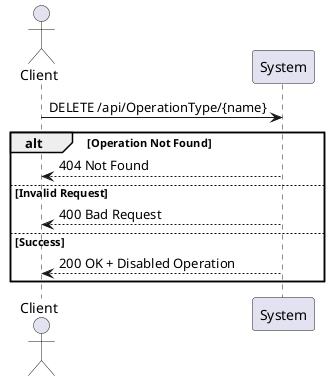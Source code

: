@startuml OperationTypeDisableSSD
actor Client
participant "System" as System

Client -> System : DELETE /api/OperationType/{name}

alt Operation Not Found
    System --> Client : 404 Not Found
else Invalid Request
    System --> Client : 400 Bad Request
else Success
    System --> Client : 200 OK + Disabled Operation
end

@enduml